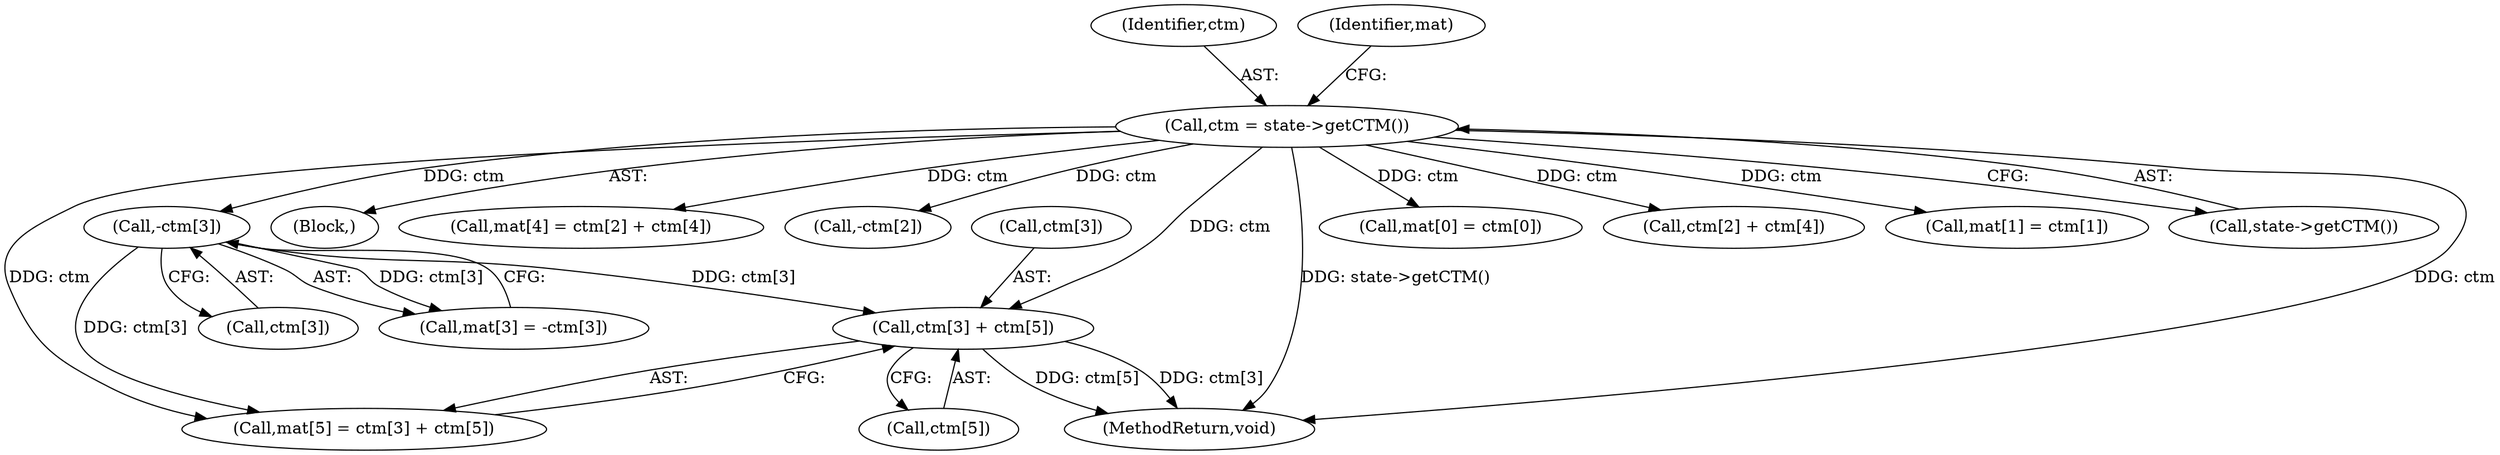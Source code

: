 digraph "0_poppler_7b2d314a61fd0e12f47c62996cb49ec0d1ba747a_10@array" {
"1000169" [label="(Call,ctm[3] + ctm[5])"];
"1000150" [label="(Call,-ctm[3])"];
"1000121" [label="(Call,ctm = state->getCTM())"];
"1000122" [label="(Identifier,ctm)"];
"1000109" [label="(Block,)"];
"1000154" [label="(Call,mat[4] = ctm[2] + ctm[4])"];
"1000169" [label="(Call,ctm[3] + ctm[5])"];
"1000170" [label="(Call,ctm[3])"];
"1000150" [label="(Call,-ctm[3])"];
"1000151" [label="(Call,ctm[3])"];
"1000146" [label="(Call,mat[3] = -ctm[3])"];
"1000173" [label="(Call,ctm[5])"];
"1000121" [label="(Call,ctm = state->getCTM())"];
"1000142" [label="(Call,-ctm[2])"];
"1000566" [label="(MethodReturn,void)"];
"1000126" [label="(Identifier,mat)"];
"1000165" [label="(Call,mat[5] = ctm[3] + ctm[5])"];
"1000124" [label="(Call,mat[0] = ctm[0])"];
"1000158" [label="(Call,ctm[2] + ctm[4])"];
"1000131" [label="(Call,mat[1] = ctm[1])"];
"1000123" [label="(Call,state->getCTM())"];
"1000169" -> "1000165"  [label="AST: "];
"1000169" -> "1000173"  [label="CFG: "];
"1000170" -> "1000169"  [label="AST: "];
"1000173" -> "1000169"  [label="AST: "];
"1000165" -> "1000169"  [label="CFG: "];
"1000169" -> "1000566"  [label="DDG: ctm[5]"];
"1000169" -> "1000566"  [label="DDG: ctm[3]"];
"1000150" -> "1000169"  [label="DDG: ctm[3]"];
"1000121" -> "1000169"  [label="DDG: ctm"];
"1000150" -> "1000146"  [label="AST: "];
"1000150" -> "1000151"  [label="CFG: "];
"1000151" -> "1000150"  [label="AST: "];
"1000146" -> "1000150"  [label="CFG: "];
"1000150" -> "1000146"  [label="DDG: ctm[3]"];
"1000121" -> "1000150"  [label="DDG: ctm"];
"1000150" -> "1000165"  [label="DDG: ctm[3]"];
"1000121" -> "1000109"  [label="AST: "];
"1000121" -> "1000123"  [label="CFG: "];
"1000122" -> "1000121"  [label="AST: "];
"1000123" -> "1000121"  [label="AST: "];
"1000126" -> "1000121"  [label="CFG: "];
"1000121" -> "1000566"  [label="DDG: state->getCTM()"];
"1000121" -> "1000566"  [label="DDG: ctm"];
"1000121" -> "1000124"  [label="DDG: ctm"];
"1000121" -> "1000131"  [label="DDG: ctm"];
"1000121" -> "1000142"  [label="DDG: ctm"];
"1000121" -> "1000154"  [label="DDG: ctm"];
"1000121" -> "1000158"  [label="DDG: ctm"];
"1000121" -> "1000165"  [label="DDG: ctm"];
}
